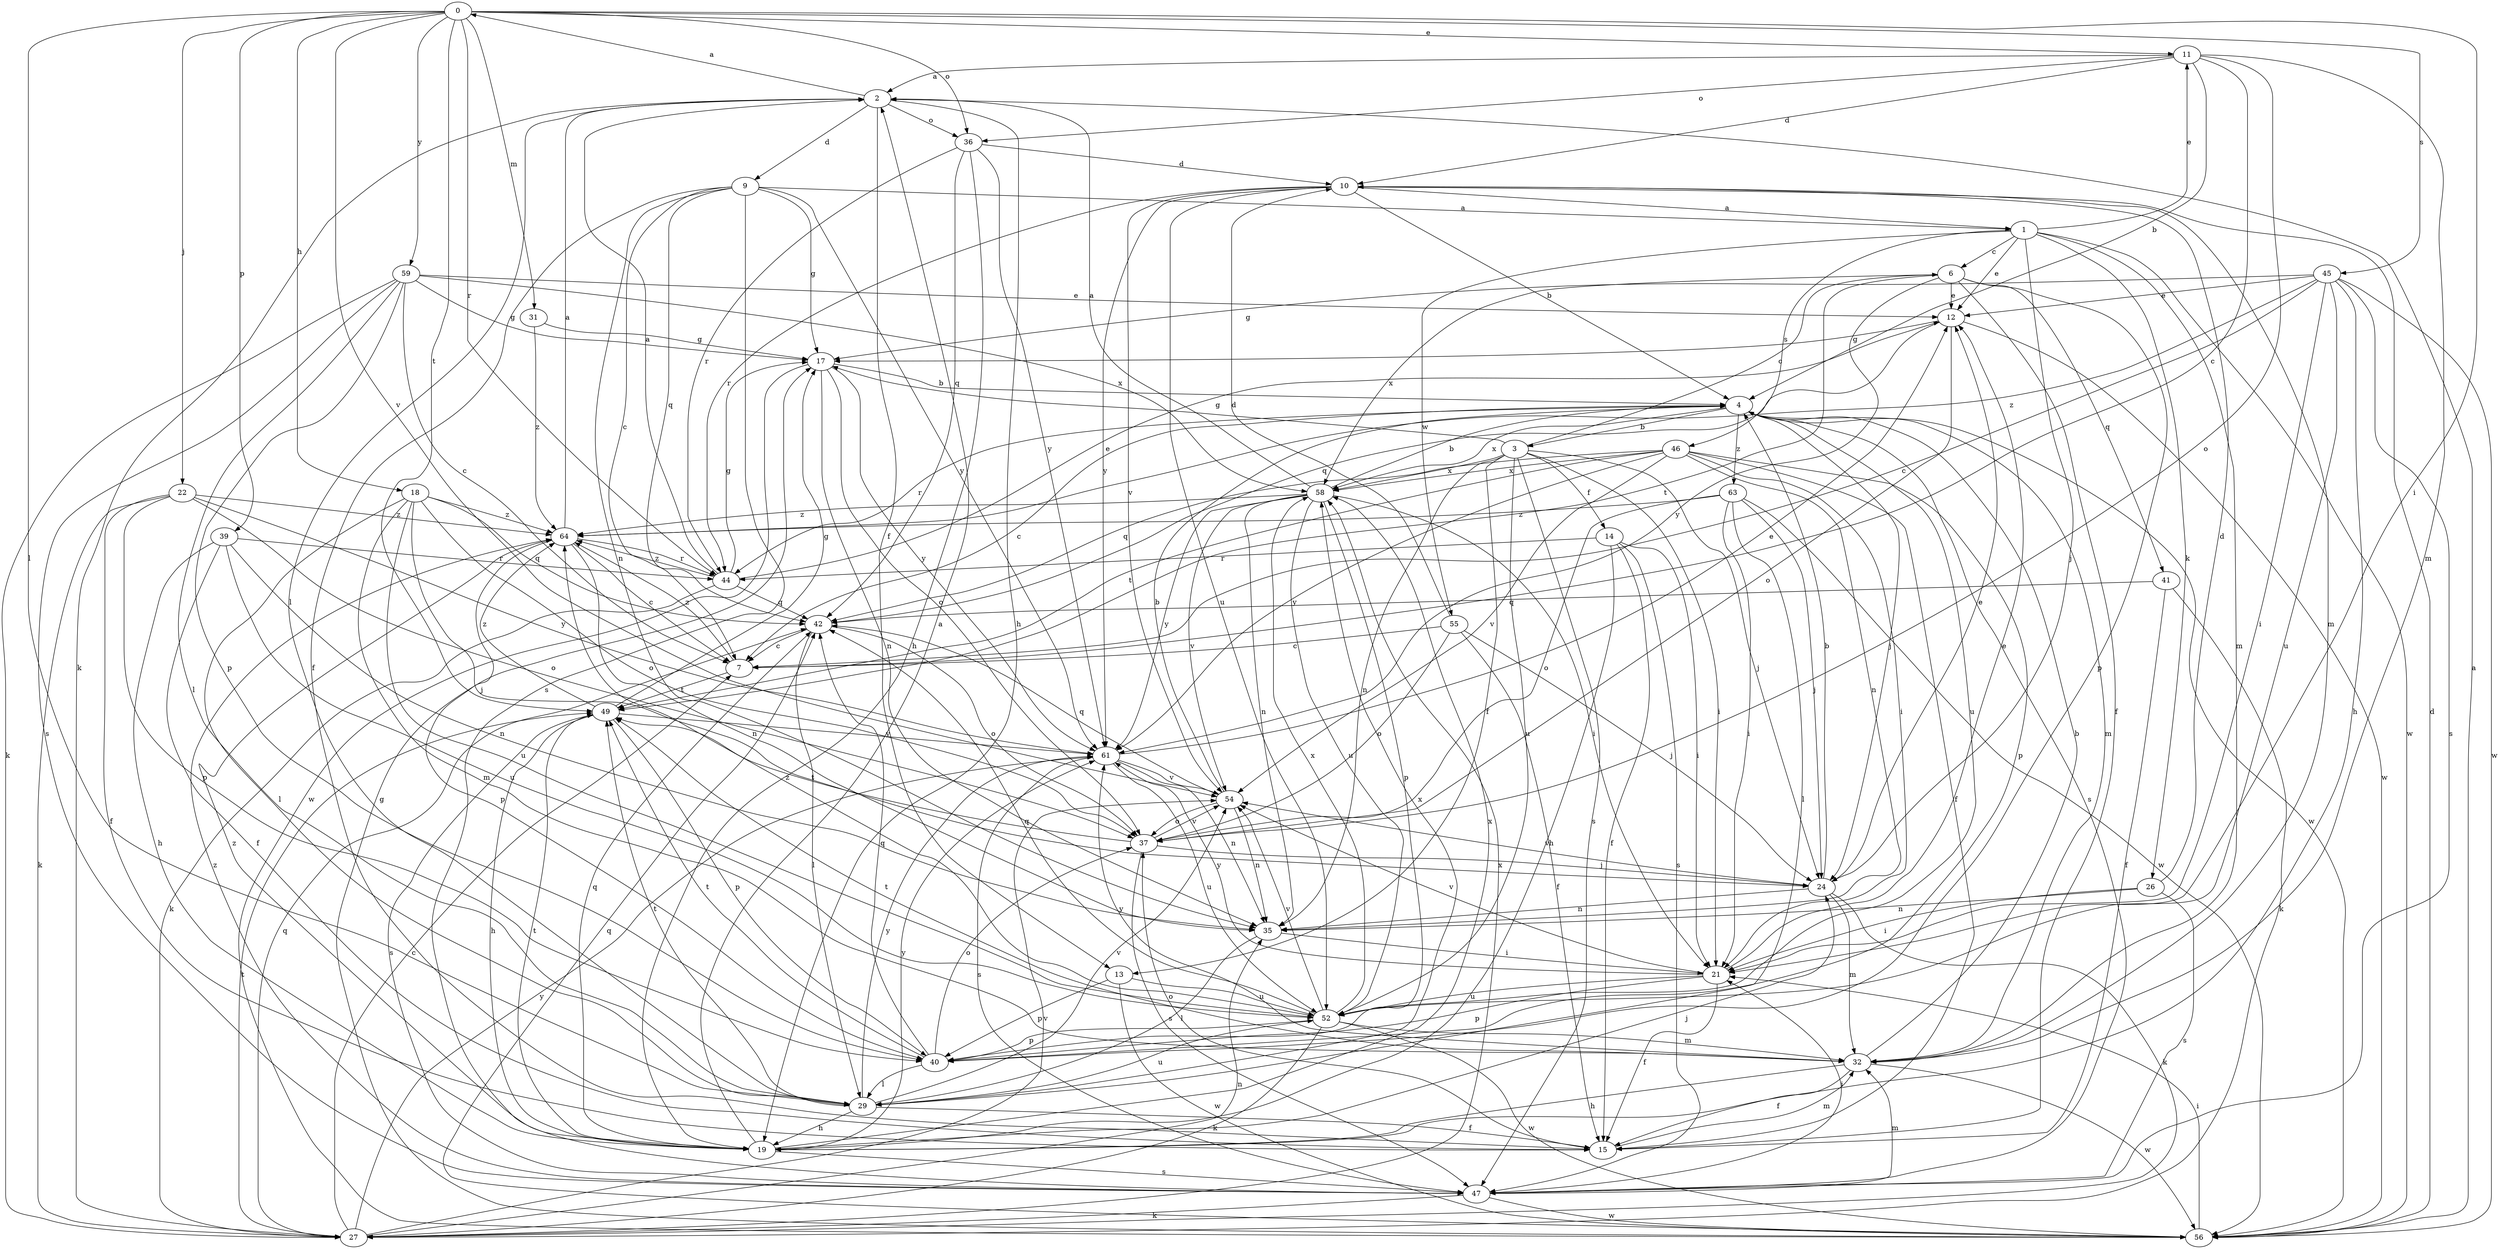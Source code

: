 strict digraph  {
0;
1;
2;
3;
4;
6;
7;
9;
10;
11;
12;
13;
14;
15;
17;
18;
19;
21;
22;
24;
26;
27;
29;
31;
32;
35;
36;
37;
39;
40;
41;
42;
44;
45;
46;
47;
49;
52;
54;
55;
56;
58;
59;
61;
63;
64;
0 -> 11  [label=e];
0 -> 18  [label=h];
0 -> 21  [label=i];
0 -> 22  [label=j];
0 -> 29  [label=l];
0 -> 31  [label=m];
0 -> 36  [label=o];
0 -> 39  [label=p];
0 -> 44  [label=r];
0 -> 45  [label=s];
0 -> 49  [label=t];
0 -> 54  [label=v];
0 -> 59  [label=y];
1 -> 6  [label=c];
1 -> 11  [label=e];
1 -> 12  [label=e];
1 -> 24  [label=j];
1 -> 26  [label=k];
1 -> 32  [label=m];
1 -> 46  [label=s];
1 -> 55  [label=w];
1 -> 56  [label=w];
2 -> 0  [label=a];
2 -> 9  [label=d];
2 -> 13  [label=f];
2 -> 19  [label=h];
2 -> 27  [label=k];
2 -> 29  [label=l];
2 -> 36  [label=o];
3 -> 6  [label=c];
3 -> 13  [label=f];
3 -> 14  [label=f];
3 -> 17  [label=g];
3 -> 21  [label=i];
3 -> 24  [label=j];
3 -> 35  [label=n];
3 -> 47  [label=s];
3 -> 52  [label=u];
3 -> 58  [label=x];
4 -> 3  [label=b];
4 -> 7  [label=c];
4 -> 24  [label=j];
4 -> 32  [label=m];
4 -> 44  [label=r];
4 -> 47  [label=s];
4 -> 52  [label=u];
4 -> 56  [label=w];
4 -> 58  [label=x];
4 -> 63  [label=z];
6 -> 12  [label=e];
6 -> 15  [label=f];
6 -> 40  [label=p];
6 -> 41  [label=q];
6 -> 49  [label=t];
6 -> 58  [label=x];
6 -> 61  [label=y];
7 -> 49  [label=t];
7 -> 64  [label=z];
9 -> 1  [label=a];
9 -> 7  [label=c];
9 -> 15  [label=f];
9 -> 17  [label=g];
9 -> 35  [label=n];
9 -> 42  [label=q];
9 -> 47  [label=s];
9 -> 61  [label=y];
10 -> 1  [label=a];
10 -> 4  [label=b];
10 -> 32  [label=m];
10 -> 44  [label=r];
10 -> 52  [label=u];
10 -> 54  [label=v];
10 -> 61  [label=y];
11 -> 2  [label=a];
11 -> 4  [label=b];
11 -> 7  [label=c];
11 -> 10  [label=d];
11 -> 32  [label=m];
11 -> 36  [label=o];
11 -> 37  [label=o];
12 -> 17  [label=g];
12 -> 37  [label=o];
12 -> 42  [label=q];
12 -> 56  [label=w];
13 -> 40  [label=p];
13 -> 52  [label=u];
13 -> 56  [label=w];
14 -> 15  [label=f];
14 -> 19  [label=h];
14 -> 21  [label=i];
14 -> 44  [label=r];
14 -> 47  [label=s];
15 -> 32  [label=m];
15 -> 37  [label=o];
17 -> 4  [label=b];
17 -> 35  [label=n];
17 -> 37  [label=o];
17 -> 56  [label=w];
17 -> 61  [label=y];
18 -> 24  [label=j];
18 -> 29  [label=l];
18 -> 32  [label=m];
18 -> 37  [label=o];
18 -> 42  [label=q];
18 -> 52  [label=u];
18 -> 64  [label=z];
19 -> 2  [label=a];
19 -> 24  [label=j];
19 -> 42  [label=q];
19 -> 47  [label=s];
19 -> 49  [label=t];
19 -> 58  [label=x];
19 -> 61  [label=y];
19 -> 64  [label=z];
21 -> 12  [label=e];
21 -> 15  [label=f];
21 -> 40  [label=p];
21 -> 52  [label=u];
21 -> 54  [label=v];
21 -> 61  [label=y];
22 -> 15  [label=f];
22 -> 27  [label=k];
22 -> 37  [label=o];
22 -> 40  [label=p];
22 -> 61  [label=y];
22 -> 64  [label=z];
24 -> 4  [label=b];
24 -> 12  [label=e];
24 -> 27  [label=k];
24 -> 32  [label=m];
24 -> 35  [label=n];
24 -> 54  [label=v];
26 -> 10  [label=d];
26 -> 21  [label=i];
26 -> 35  [label=n];
26 -> 47  [label=s];
27 -> 7  [label=c];
27 -> 35  [label=n];
27 -> 42  [label=q];
27 -> 49  [label=t];
27 -> 54  [label=v];
27 -> 58  [label=x];
27 -> 61  [label=y];
29 -> 15  [label=f];
29 -> 19  [label=h];
29 -> 49  [label=t];
29 -> 52  [label=u];
29 -> 54  [label=v];
29 -> 58  [label=x];
29 -> 61  [label=y];
31 -> 17  [label=g];
31 -> 64  [label=z];
32 -> 4  [label=b];
32 -> 15  [label=f];
32 -> 19  [label=h];
32 -> 49  [label=t];
32 -> 56  [label=w];
32 -> 61  [label=y];
35 -> 21  [label=i];
35 -> 29  [label=l];
36 -> 10  [label=d];
36 -> 19  [label=h];
36 -> 42  [label=q];
36 -> 44  [label=r];
36 -> 61  [label=y];
37 -> 24  [label=j];
37 -> 47  [label=s];
37 -> 49  [label=t];
37 -> 54  [label=v];
39 -> 15  [label=f];
39 -> 19  [label=h];
39 -> 35  [label=n];
39 -> 44  [label=r];
39 -> 52  [label=u];
40 -> 29  [label=l];
40 -> 37  [label=o];
40 -> 42  [label=q];
40 -> 49  [label=t];
41 -> 15  [label=f];
41 -> 27  [label=k];
41 -> 42  [label=q];
42 -> 7  [label=c];
42 -> 29  [label=l];
42 -> 37  [label=o];
44 -> 2  [label=a];
44 -> 12  [label=e];
44 -> 17  [label=g];
44 -> 27  [label=k];
44 -> 42  [label=q];
44 -> 64  [label=z];
45 -> 7  [label=c];
45 -> 12  [label=e];
45 -> 17  [label=g];
45 -> 19  [label=h];
45 -> 21  [label=i];
45 -> 47  [label=s];
45 -> 52  [label=u];
45 -> 56  [label=w];
45 -> 64  [label=z];
46 -> 15  [label=f];
46 -> 21  [label=i];
46 -> 35  [label=n];
46 -> 40  [label=p];
46 -> 42  [label=q];
46 -> 49  [label=t];
46 -> 54  [label=v];
46 -> 58  [label=x];
46 -> 61  [label=y];
47 -> 21  [label=i];
47 -> 27  [label=k];
47 -> 32  [label=m];
47 -> 56  [label=w];
47 -> 64  [label=z];
49 -> 17  [label=g];
49 -> 19  [label=h];
49 -> 40  [label=p];
49 -> 47  [label=s];
49 -> 61  [label=y];
49 -> 64  [label=z];
52 -> 27  [label=k];
52 -> 32  [label=m];
52 -> 40  [label=p];
52 -> 42  [label=q];
52 -> 54  [label=v];
52 -> 56  [label=w];
52 -> 58  [label=x];
52 -> 64  [label=z];
54 -> 4  [label=b];
54 -> 35  [label=n];
54 -> 37  [label=o];
54 -> 42  [label=q];
55 -> 7  [label=c];
55 -> 10  [label=d];
55 -> 15  [label=f];
55 -> 24  [label=j];
55 -> 37  [label=o];
56 -> 2  [label=a];
56 -> 10  [label=d];
56 -> 17  [label=g];
56 -> 21  [label=i];
56 -> 42  [label=q];
58 -> 2  [label=a];
58 -> 4  [label=b];
58 -> 21  [label=i];
58 -> 35  [label=n];
58 -> 40  [label=p];
58 -> 52  [label=u];
58 -> 54  [label=v];
58 -> 61  [label=y];
58 -> 64  [label=z];
59 -> 7  [label=c];
59 -> 12  [label=e];
59 -> 17  [label=g];
59 -> 27  [label=k];
59 -> 29  [label=l];
59 -> 40  [label=p];
59 -> 47  [label=s];
59 -> 58  [label=x];
61 -> 12  [label=e];
61 -> 35  [label=n];
61 -> 47  [label=s];
61 -> 52  [label=u];
61 -> 54  [label=v];
63 -> 21  [label=i];
63 -> 24  [label=j];
63 -> 29  [label=l];
63 -> 37  [label=o];
63 -> 56  [label=w];
63 -> 64  [label=z];
64 -> 2  [label=a];
64 -> 7  [label=c];
64 -> 35  [label=n];
64 -> 40  [label=p];
64 -> 44  [label=r];
}
